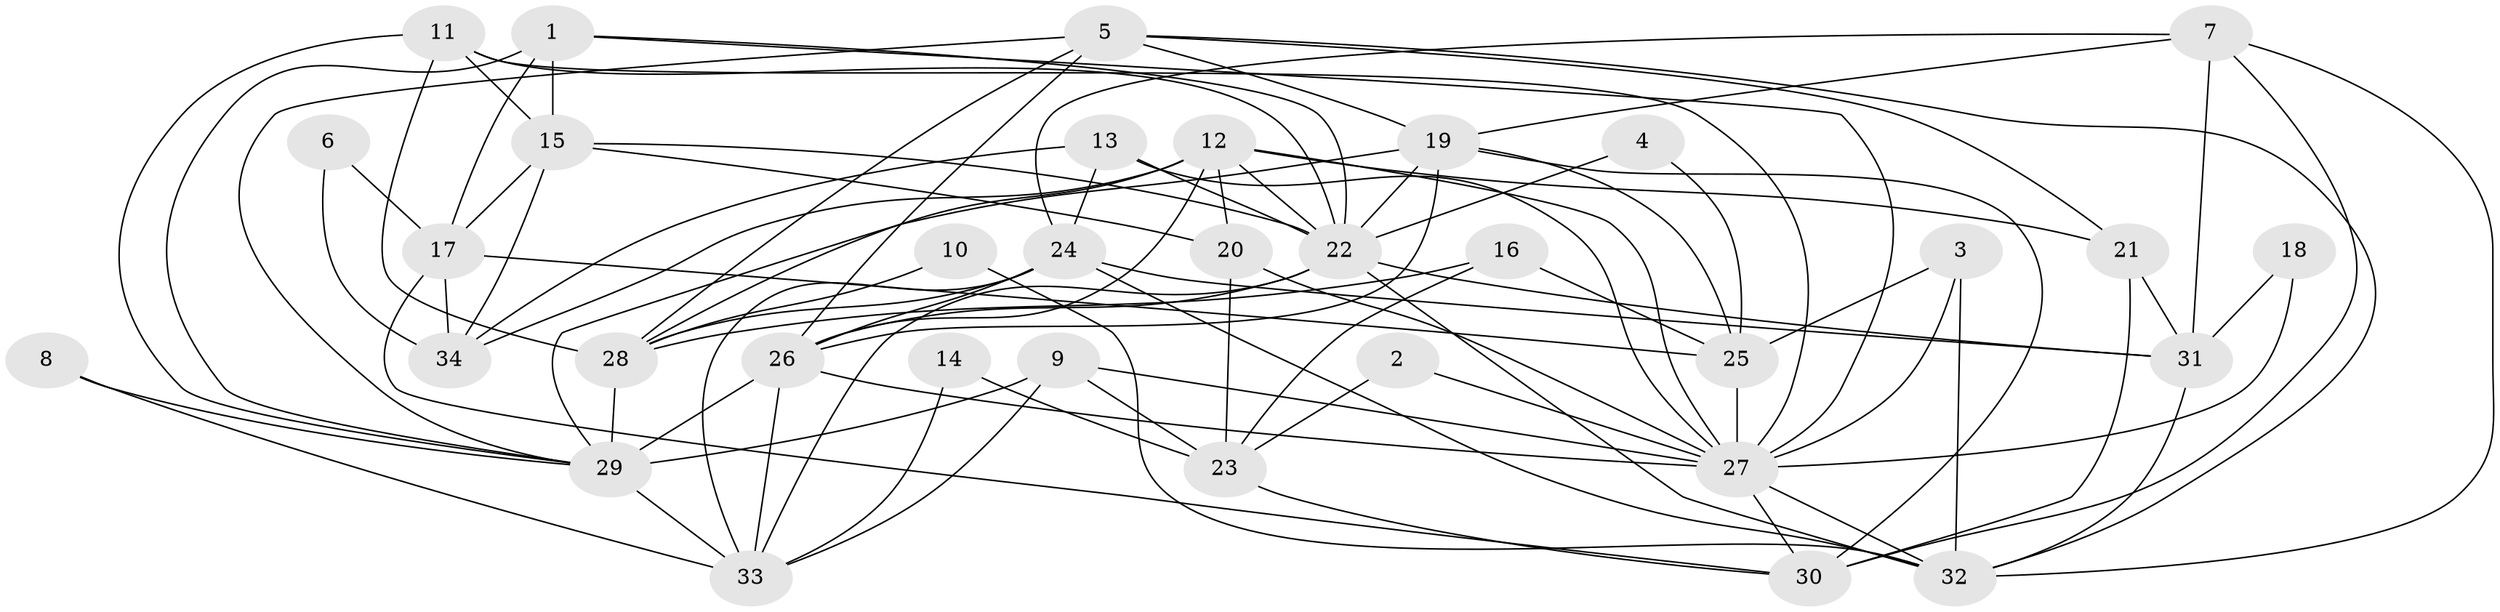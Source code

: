 // original degree distribution, {6: 0.07352941176470588, 2: 0.1323529411764706, 3: 0.2647058823529412, 5: 0.23529411764705882, 4: 0.2647058823529412, 9: 0.029411764705882353}
// Generated by graph-tools (version 1.1) at 2025/26/03/09/25 03:26:19]
// undirected, 34 vertices, 91 edges
graph export_dot {
graph [start="1"]
  node [color=gray90,style=filled];
  1;
  2;
  3;
  4;
  5;
  6;
  7;
  8;
  9;
  10;
  11;
  12;
  13;
  14;
  15;
  16;
  17;
  18;
  19;
  20;
  21;
  22;
  23;
  24;
  25;
  26;
  27;
  28;
  29;
  30;
  31;
  32;
  33;
  34;
  1 -- 15 [weight=2.0];
  1 -- 17 [weight=1.0];
  1 -- 22 [weight=1.0];
  1 -- 27 [weight=1.0];
  1 -- 29 [weight=1.0];
  2 -- 23 [weight=1.0];
  2 -- 27 [weight=1.0];
  3 -- 25 [weight=1.0];
  3 -- 27 [weight=1.0];
  3 -- 32 [weight=1.0];
  4 -- 22 [weight=1.0];
  4 -- 25 [weight=1.0];
  5 -- 19 [weight=1.0];
  5 -- 21 [weight=1.0];
  5 -- 26 [weight=1.0];
  5 -- 28 [weight=1.0];
  5 -- 29 [weight=1.0];
  5 -- 32 [weight=1.0];
  6 -- 17 [weight=1.0];
  6 -- 34 [weight=1.0];
  7 -- 19 [weight=1.0];
  7 -- 24 [weight=1.0];
  7 -- 30 [weight=1.0];
  7 -- 31 [weight=1.0];
  7 -- 32 [weight=1.0];
  8 -- 29 [weight=1.0];
  8 -- 33 [weight=1.0];
  9 -- 23 [weight=1.0];
  9 -- 27 [weight=1.0];
  9 -- 29 [weight=1.0];
  9 -- 33 [weight=1.0];
  10 -- 28 [weight=1.0];
  10 -- 32 [weight=1.0];
  11 -- 15 [weight=1.0];
  11 -- 22 [weight=1.0];
  11 -- 27 [weight=1.0];
  11 -- 28 [weight=1.0];
  11 -- 29 [weight=1.0];
  12 -- 20 [weight=1.0];
  12 -- 21 [weight=2.0];
  12 -- 22 [weight=1.0];
  12 -- 26 [weight=2.0];
  12 -- 27 [weight=2.0];
  12 -- 28 [weight=1.0];
  12 -- 34 [weight=1.0];
  13 -- 22 [weight=1.0];
  13 -- 24 [weight=2.0];
  13 -- 27 [weight=1.0];
  13 -- 34 [weight=1.0];
  14 -- 23 [weight=1.0];
  14 -- 33 [weight=1.0];
  15 -- 17 [weight=1.0];
  15 -- 20 [weight=1.0];
  15 -- 22 [weight=1.0];
  15 -- 34 [weight=1.0];
  16 -- 23 [weight=1.0];
  16 -- 25 [weight=1.0];
  16 -- 28 [weight=2.0];
  17 -- 25 [weight=1.0];
  17 -- 30 [weight=1.0];
  17 -- 34 [weight=1.0];
  18 -- 27 [weight=1.0];
  18 -- 31 [weight=1.0];
  19 -- 22 [weight=1.0];
  19 -- 25 [weight=1.0];
  19 -- 26 [weight=1.0];
  19 -- 29 [weight=1.0];
  19 -- 30 [weight=1.0];
  20 -- 23 [weight=1.0];
  20 -- 27 [weight=1.0];
  21 -- 30 [weight=1.0];
  21 -- 31 [weight=1.0];
  22 -- 26 [weight=1.0];
  22 -- 31 [weight=2.0];
  22 -- 32 [weight=1.0];
  22 -- 33 [weight=1.0];
  23 -- 30 [weight=1.0];
  24 -- 26 [weight=1.0];
  24 -- 28 [weight=1.0];
  24 -- 31 [weight=1.0];
  24 -- 32 [weight=1.0];
  24 -- 33 [weight=1.0];
  25 -- 27 [weight=2.0];
  26 -- 27 [weight=1.0];
  26 -- 29 [weight=3.0];
  26 -- 33 [weight=1.0];
  27 -- 30 [weight=1.0];
  27 -- 32 [weight=1.0];
  28 -- 29 [weight=1.0];
  29 -- 33 [weight=1.0];
  31 -- 32 [weight=1.0];
}
